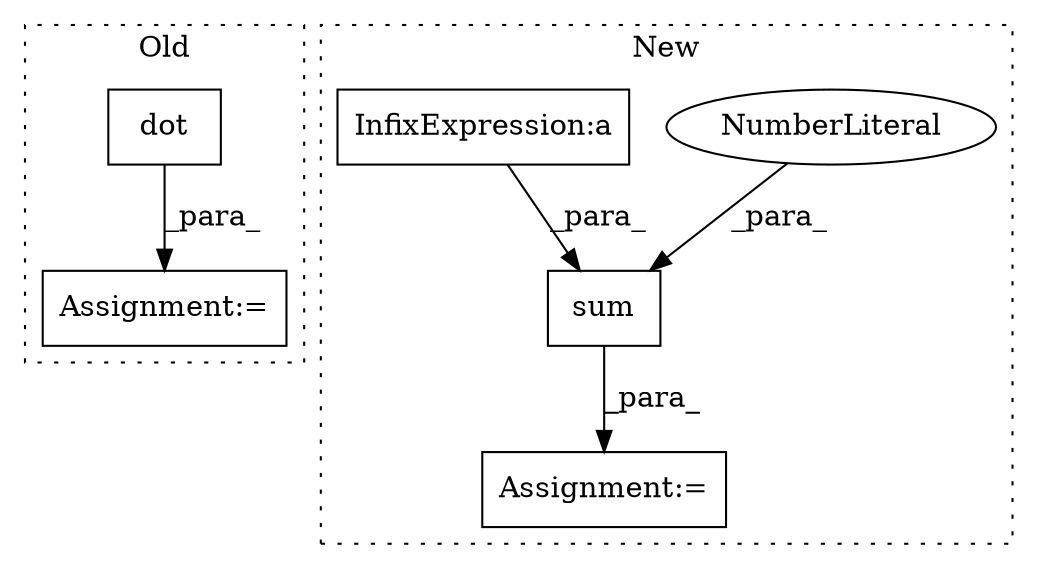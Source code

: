 digraph G {
subgraph cluster0 {
1 [label="dot" a="32" s="12306,12378" l="4,1" shape="box"];
4 [label="Assignment:=" a="7" s="12400" l="1" shape="box"];
label = "Old";
style="dotted";
}
subgraph cluster1 {
2 [label="sum" a="32" s="12237,12258" l="4,1" shape="box"];
3 [label="Assignment:=" a="7" s="12214" l="1" shape="box"];
5 [label="NumberLiteral" a="34" s="12257" l="1" shape="ellipse"];
6 [label="InfixExpression:a" a="27" s="12247" l="3" shape="box"];
label = "New";
style="dotted";
}
1 -> 4 [label="_para_"];
2 -> 3 [label="_para_"];
5 -> 2 [label="_para_"];
6 -> 2 [label="_para_"];
}